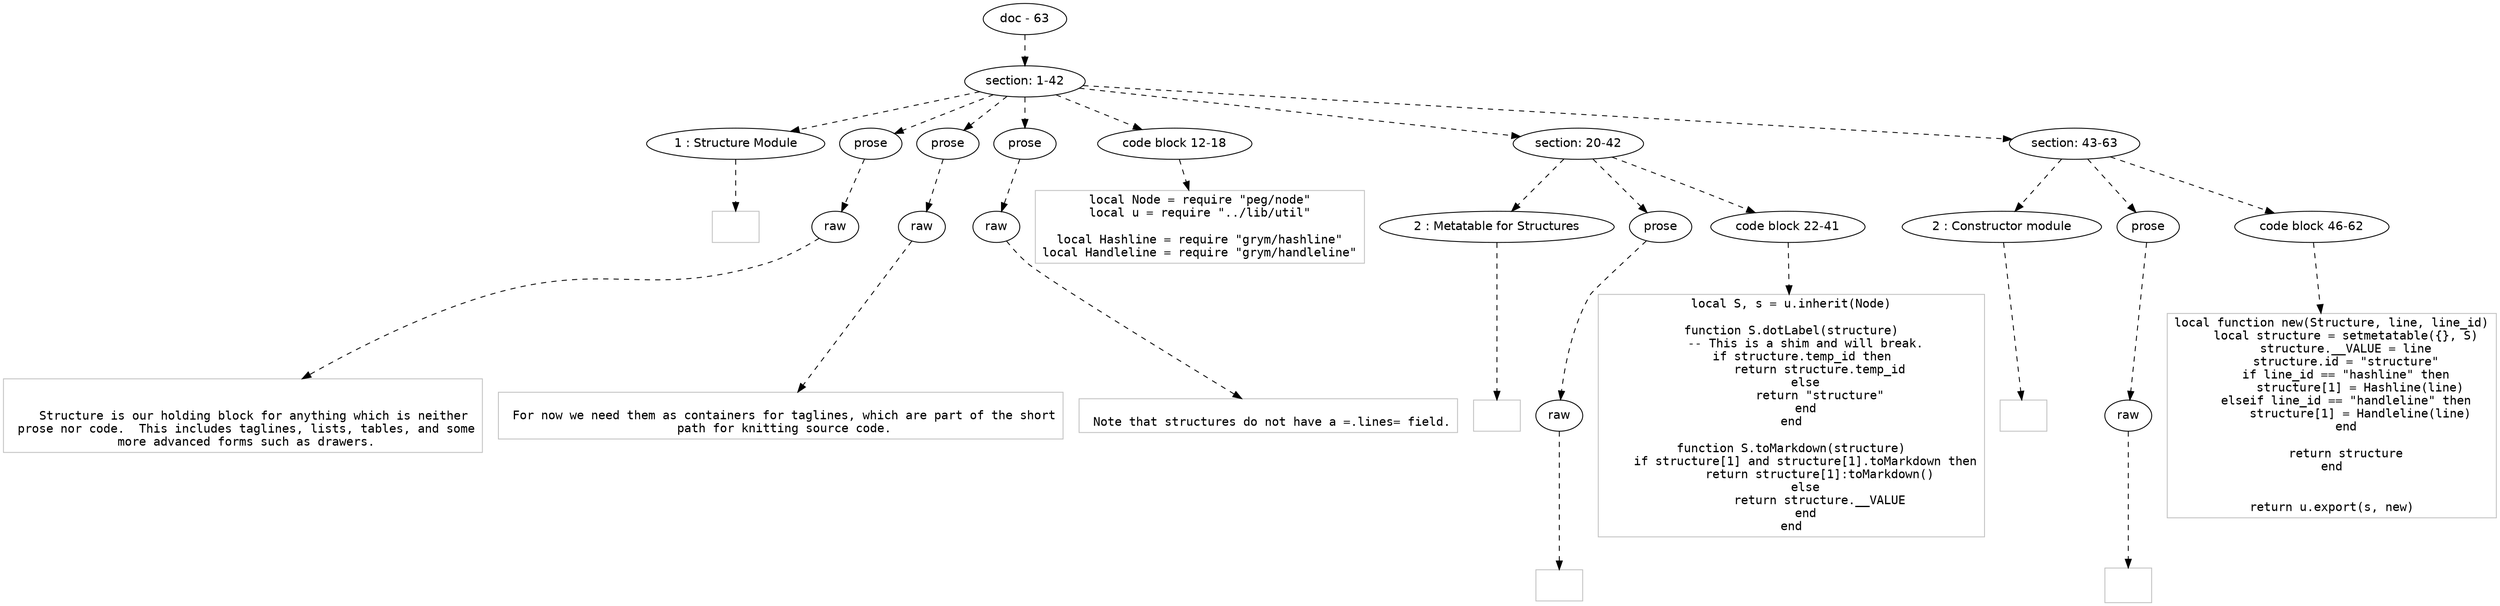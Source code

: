 digraph hierarchy {

node [fontname=Helvetica]
edge [style=dashed]

doc_0 [label="doc - 63"]


doc_0 -> { section_1}
{rank=same; section_1}

section_1 [label="section: 1-42"]


section_1 -> { header_2 prose_3 prose_4 prose_5 codeblock_6 section_7 section_8}
{rank=same; header_2 prose_3 prose_4 prose_5 codeblock_6 section_7 section_8}

header_2 [label="1 : Structure Module"]

prose_3 [label="prose"]

prose_4 [label="prose"]

prose_5 [label="prose"]

codeblock_6 [label="code block 12-18"]

section_7 [label="section: 20-42"]

section_8 [label="section: 43-63"]


header_2 -> leaf_9
leaf_9  [color=Gray,shape=rectangle,fontname=Inconsolata,label=""]
prose_3 -> { raw_10}
{rank=same; raw_10}

raw_10 [label="raw"]


raw_10 -> leaf_11
leaf_11  [color=Gray,shape=rectangle,fontname=Inconsolata,label="

   Structure is our holding block for anything which is neither
 prose nor code.  This includes taglines, lists, tables, and some
 more advanced forms such as drawers.
"]
prose_4 -> { raw_12}
{rank=same; raw_12}

raw_12 [label="raw"]


raw_12 -> leaf_13
leaf_13  [color=Gray,shape=rectangle,fontname=Inconsolata,label="
 For now we need them as containers for taglines, which are part of the short
 path for knitting source code.
"]
prose_5 -> { raw_14}
{rank=same; raw_14}

raw_14 [label="raw"]


raw_14 -> leaf_15
leaf_15  [color=Gray,shape=rectangle,fontname=Inconsolata,label="
 Note that structures do not have a =.lines= field.
"]
codeblock_6 -> leaf_16
leaf_16  [color=Gray,shape=rectangle,fontname=Inconsolata,label="local Node = require \"peg/node\"
local u = require \"../lib/util\"

local Hashline = require \"grym/hashline\"
local Handleline = require \"grym/handleline\""]
section_7 -> { header_17 prose_18 codeblock_19}
{rank=same; header_17 prose_18 codeblock_19}

header_17 [label="2 : Metatable for Structures"]

prose_18 [label="prose"]

codeblock_19 [label="code block 22-41"]


header_17 -> leaf_20
leaf_20  [color=Gray,shape=rectangle,fontname=Inconsolata,label=""]
prose_18 -> { raw_21}
{rank=same; raw_21}

raw_21 [label="raw"]


raw_21 -> leaf_22
leaf_22  [color=Gray,shape=rectangle,fontname=Inconsolata,label="
"]
codeblock_19 -> leaf_23
leaf_23  [color=Gray,shape=rectangle,fontname=Inconsolata,label="local S, s = u.inherit(Node)

function S.dotLabel(structure)
    -- This is a shim and will break.
    if structure.temp_id then 
        return structure.temp_id
    else
        return \"structure\"
    end
end

function S.toMarkdown(structure)
    if structure[1] and structure[1].toMarkdown then
        return structure[1]:toMarkdown()
    else
        return structure.__VALUE
    end
end"]
section_8 -> { header_24 prose_25 codeblock_26}
{rank=same; header_24 prose_25 codeblock_26}

header_24 [label="2 : Constructor module"]

prose_25 [label="prose"]

codeblock_26 [label="code block 46-62"]


header_24 -> leaf_27
leaf_27  [color=Gray,shape=rectangle,fontname=Inconsolata,label=""]
prose_25 -> { raw_28}
{rank=same; raw_28}

raw_28 [label="raw"]


raw_28 -> leaf_29
leaf_29  [color=Gray,shape=rectangle,fontname=Inconsolata,label="

"]
codeblock_26 -> leaf_30
leaf_30  [color=Gray,shape=rectangle,fontname=Inconsolata,label="local function new(Structure, line, line_id)
    local structure = setmetatable({}, S)
    structure.__VALUE = line
    structure.id = \"structure\"
    if line_id == \"hashline\" then
        structure[1] = Hashline(line)
    elseif line_id == \"handleline\" then
        structure[1] = Handleline(line)
    end

    return structure
end


return u.export(s, new)"]

}

